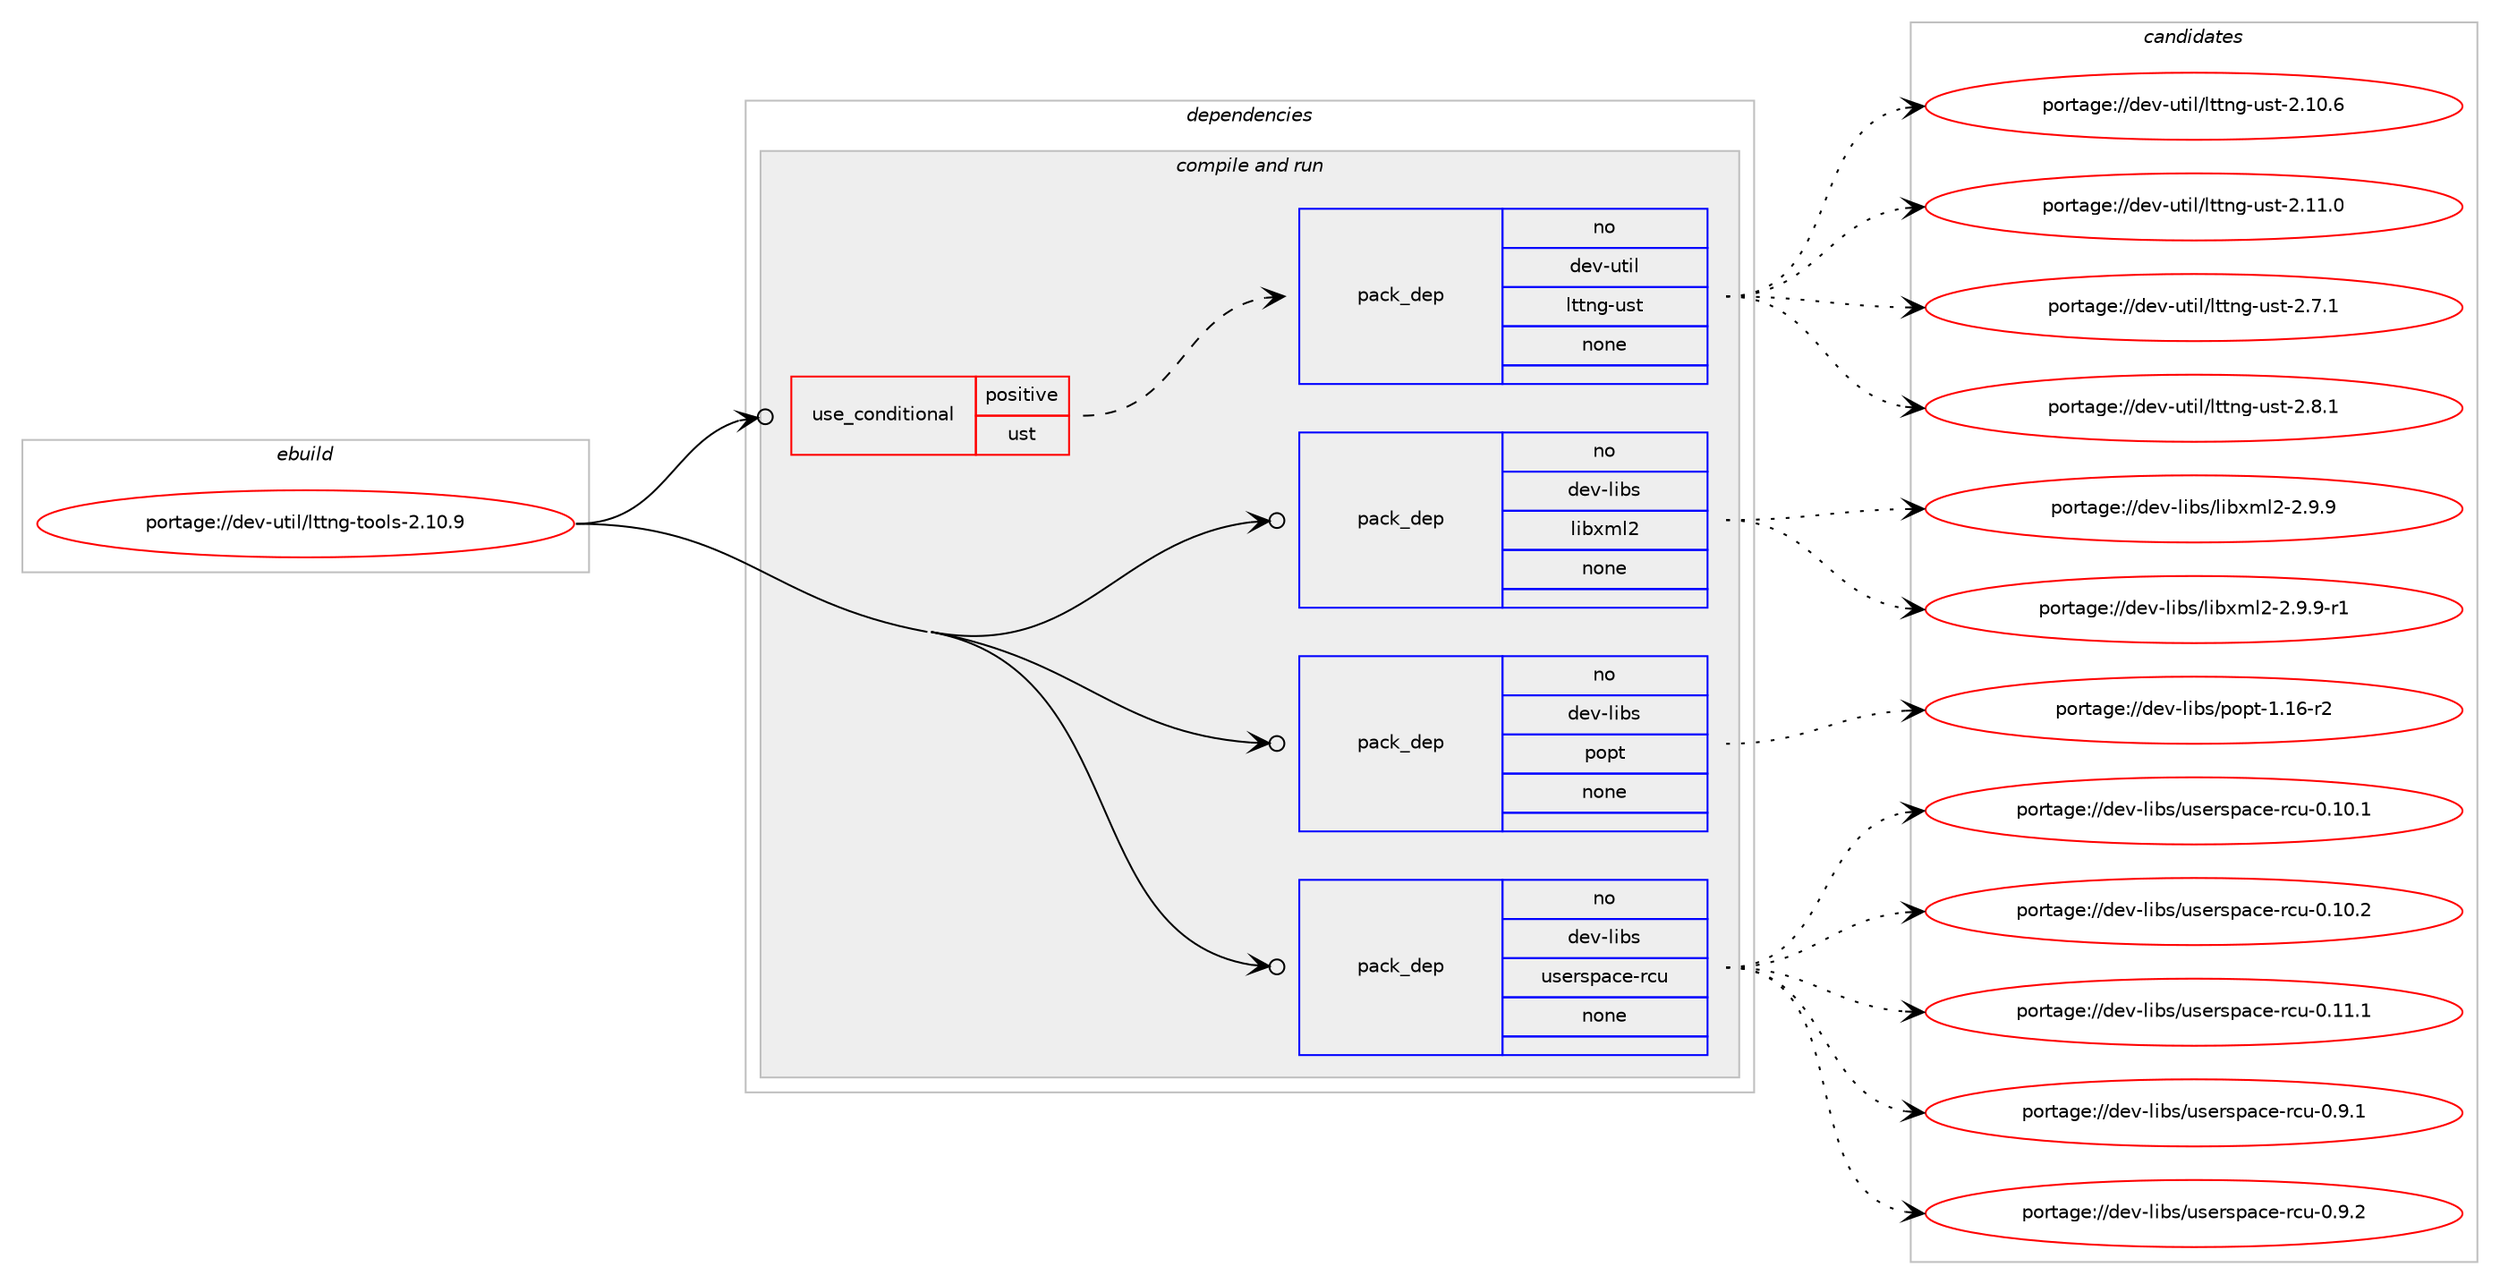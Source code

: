 digraph prolog {

# *************
# Graph options
# *************

newrank=true;
concentrate=true;
compound=true;
graph [rankdir=LR,fontname=Helvetica,fontsize=10,ranksep=1.5];#, ranksep=2.5, nodesep=0.2];
edge  [arrowhead=vee];
node  [fontname=Helvetica,fontsize=10];

# **********
# The ebuild
# **********

subgraph cluster_leftcol {
color=gray;
rank=same;
label=<<i>ebuild</i>>;
id [label="portage://dev-util/lttng-tools-2.10.9", color=red, width=4, href="../dev-util/lttng-tools-2.10.9.svg"];
}

# ****************
# The dependencies
# ****************

subgraph cluster_midcol {
color=gray;
label=<<i>dependencies</i>>;
subgraph cluster_compile {
fillcolor="#eeeeee";
style=filled;
label=<<i>compile</i>>;
}
subgraph cluster_compileandrun {
fillcolor="#eeeeee";
style=filled;
label=<<i>compile and run</i>>;
subgraph cond71466 {
dependency263738 [label=<<TABLE BORDER="0" CELLBORDER="1" CELLSPACING="0" CELLPADDING="4"><TR><TD ROWSPAN="3" CELLPADDING="10">use_conditional</TD></TR><TR><TD>positive</TD></TR><TR><TD>ust</TD></TR></TABLE>>, shape=none, color=red];
subgraph pack188594 {
dependency263739 [label=<<TABLE BORDER="0" CELLBORDER="1" CELLSPACING="0" CELLPADDING="4" WIDTH="220"><TR><TD ROWSPAN="6" CELLPADDING="30">pack_dep</TD></TR><TR><TD WIDTH="110">no</TD></TR><TR><TD>dev-util</TD></TR><TR><TD>lttng-ust</TD></TR><TR><TD>none</TD></TR><TR><TD></TD></TR></TABLE>>, shape=none, color=blue];
}
dependency263738:e -> dependency263739:w [weight=20,style="dashed",arrowhead="vee"];
}
id:e -> dependency263738:w [weight=20,style="solid",arrowhead="odotvee"];
subgraph pack188595 {
dependency263740 [label=<<TABLE BORDER="0" CELLBORDER="1" CELLSPACING="0" CELLPADDING="4" WIDTH="220"><TR><TD ROWSPAN="6" CELLPADDING="30">pack_dep</TD></TR><TR><TD WIDTH="110">no</TD></TR><TR><TD>dev-libs</TD></TR><TR><TD>libxml2</TD></TR><TR><TD>none</TD></TR><TR><TD></TD></TR></TABLE>>, shape=none, color=blue];
}
id:e -> dependency263740:w [weight=20,style="solid",arrowhead="odotvee"];
subgraph pack188596 {
dependency263741 [label=<<TABLE BORDER="0" CELLBORDER="1" CELLSPACING="0" CELLPADDING="4" WIDTH="220"><TR><TD ROWSPAN="6" CELLPADDING="30">pack_dep</TD></TR><TR><TD WIDTH="110">no</TD></TR><TR><TD>dev-libs</TD></TR><TR><TD>popt</TD></TR><TR><TD>none</TD></TR><TR><TD></TD></TR></TABLE>>, shape=none, color=blue];
}
id:e -> dependency263741:w [weight=20,style="solid",arrowhead="odotvee"];
subgraph pack188597 {
dependency263742 [label=<<TABLE BORDER="0" CELLBORDER="1" CELLSPACING="0" CELLPADDING="4" WIDTH="220"><TR><TD ROWSPAN="6" CELLPADDING="30">pack_dep</TD></TR><TR><TD WIDTH="110">no</TD></TR><TR><TD>dev-libs</TD></TR><TR><TD>userspace-rcu</TD></TR><TR><TD>none</TD></TR><TR><TD></TD></TR></TABLE>>, shape=none, color=blue];
}
id:e -> dependency263742:w [weight=20,style="solid",arrowhead="odotvee"];
}
subgraph cluster_run {
fillcolor="#eeeeee";
style=filled;
label=<<i>run</i>>;
}
}

# **************
# The candidates
# **************

subgraph cluster_choices {
rank=same;
color=gray;
label=<<i>candidates</i>>;

subgraph choice188594 {
color=black;
nodesep=1;
choiceportage10010111845117116105108471081161161101034511711511645504649484654 [label="portage://dev-util/lttng-ust-2.10.6", color=red, width=4,href="../dev-util/lttng-ust-2.10.6.svg"];
choiceportage10010111845117116105108471081161161101034511711511645504649494648 [label="portage://dev-util/lttng-ust-2.11.0", color=red, width=4,href="../dev-util/lttng-ust-2.11.0.svg"];
choiceportage100101118451171161051084710811611611010345117115116455046554649 [label="portage://dev-util/lttng-ust-2.7.1", color=red, width=4,href="../dev-util/lttng-ust-2.7.1.svg"];
choiceportage100101118451171161051084710811611611010345117115116455046564649 [label="portage://dev-util/lttng-ust-2.8.1", color=red, width=4,href="../dev-util/lttng-ust-2.8.1.svg"];
dependency263739:e -> choiceportage10010111845117116105108471081161161101034511711511645504649484654:w [style=dotted,weight="100"];
dependency263739:e -> choiceportage10010111845117116105108471081161161101034511711511645504649494648:w [style=dotted,weight="100"];
dependency263739:e -> choiceportage100101118451171161051084710811611611010345117115116455046554649:w [style=dotted,weight="100"];
dependency263739:e -> choiceportage100101118451171161051084710811611611010345117115116455046564649:w [style=dotted,weight="100"];
}
subgraph choice188595 {
color=black;
nodesep=1;
choiceportage1001011184510810598115471081059812010910850455046574657 [label="portage://dev-libs/libxml2-2.9.9", color=red, width=4,href="../dev-libs/libxml2-2.9.9.svg"];
choiceportage10010111845108105981154710810598120109108504550465746574511449 [label="portage://dev-libs/libxml2-2.9.9-r1", color=red, width=4,href="../dev-libs/libxml2-2.9.9-r1.svg"];
dependency263740:e -> choiceportage1001011184510810598115471081059812010910850455046574657:w [style=dotted,weight="100"];
dependency263740:e -> choiceportage10010111845108105981154710810598120109108504550465746574511449:w [style=dotted,weight="100"];
}
subgraph choice188596 {
color=black;
nodesep=1;
choiceportage10010111845108105981154711211111211645494649544511450 [label="portage://dev-libs/popt-1.16-r2", color=red, width=4,href="../dev-libs/popt-1.16-r2.svg"];
dependency263741:e -> choiceportage10010111845108105981154711211111211645494649544511450:w [style=dotted,weight="100"];
}
subgraph choice188597 {
color=black;
nodesep=1;
choiceportage1001011184510810598115471171151011141151129799101451149911745484649484649 [label="portage://dev-libs/userspace-rcu-0.10.1", color=red, width=4,href="../dev-libs/userspace-rcu-0.10.1.svg"];
choiceportage1001011184510810598115471171151011141151129799101451149911745484649484650 [label="portage://dev-libs/userspace-rcu-0.10.2", color=red, width=4,href="../dev-libs/userspace-rcu-0.10.2.svg"];
choiceportage1001011184510810598115471171151011141151129799101451149911745484649494649 [label="portage://dev-libs/userspace-rcu-0.11.1", color=red, width=4,href="../dev-libs/userspace-rcu-0.11.1.svg"];
choiceportage10010111845108105981154711711510111411511297991014511499117454846574649 [label="portage://dev-libs/userspace-rcu-0.9.1", color=red, width=4,href="../dev-libs/userspace-rcu-0.9.1.svg"];
choiceportage10010111845108105981154711711510111411511297991014511499117454846574650 [label="portage://dev-libs/userspace-rcu-0.9.2", color=red, width=4,href="../dev-libs/userspace-rcu-0.9.2.svg"];
dependency263742:e -> choiceportage1001011184510810598115471171151011141151129799101451149911745484649484649:w [style=dotted,weight="100"];
dependency263742:e -> choiceportage1001011184510810598115471171151011141151129799101451149911745484649484650:w [style=dotted,weight="100"];
dependency263742:e -> choiceportage1001011184510810598115471171151011141151129799101451149911745484649494649:w [style=dotted,weight="100"];
dependency263742:e -> choiceportage10010111845108105981154711711510111411511297991014511499117454846574649:w [style=dotted,weight="100"];
dependency263742:e -> choiceportage10010111845108105981154711711510111411511297991014511499117454846574650:w [style=dotted,weight="100"];
}
}

}
